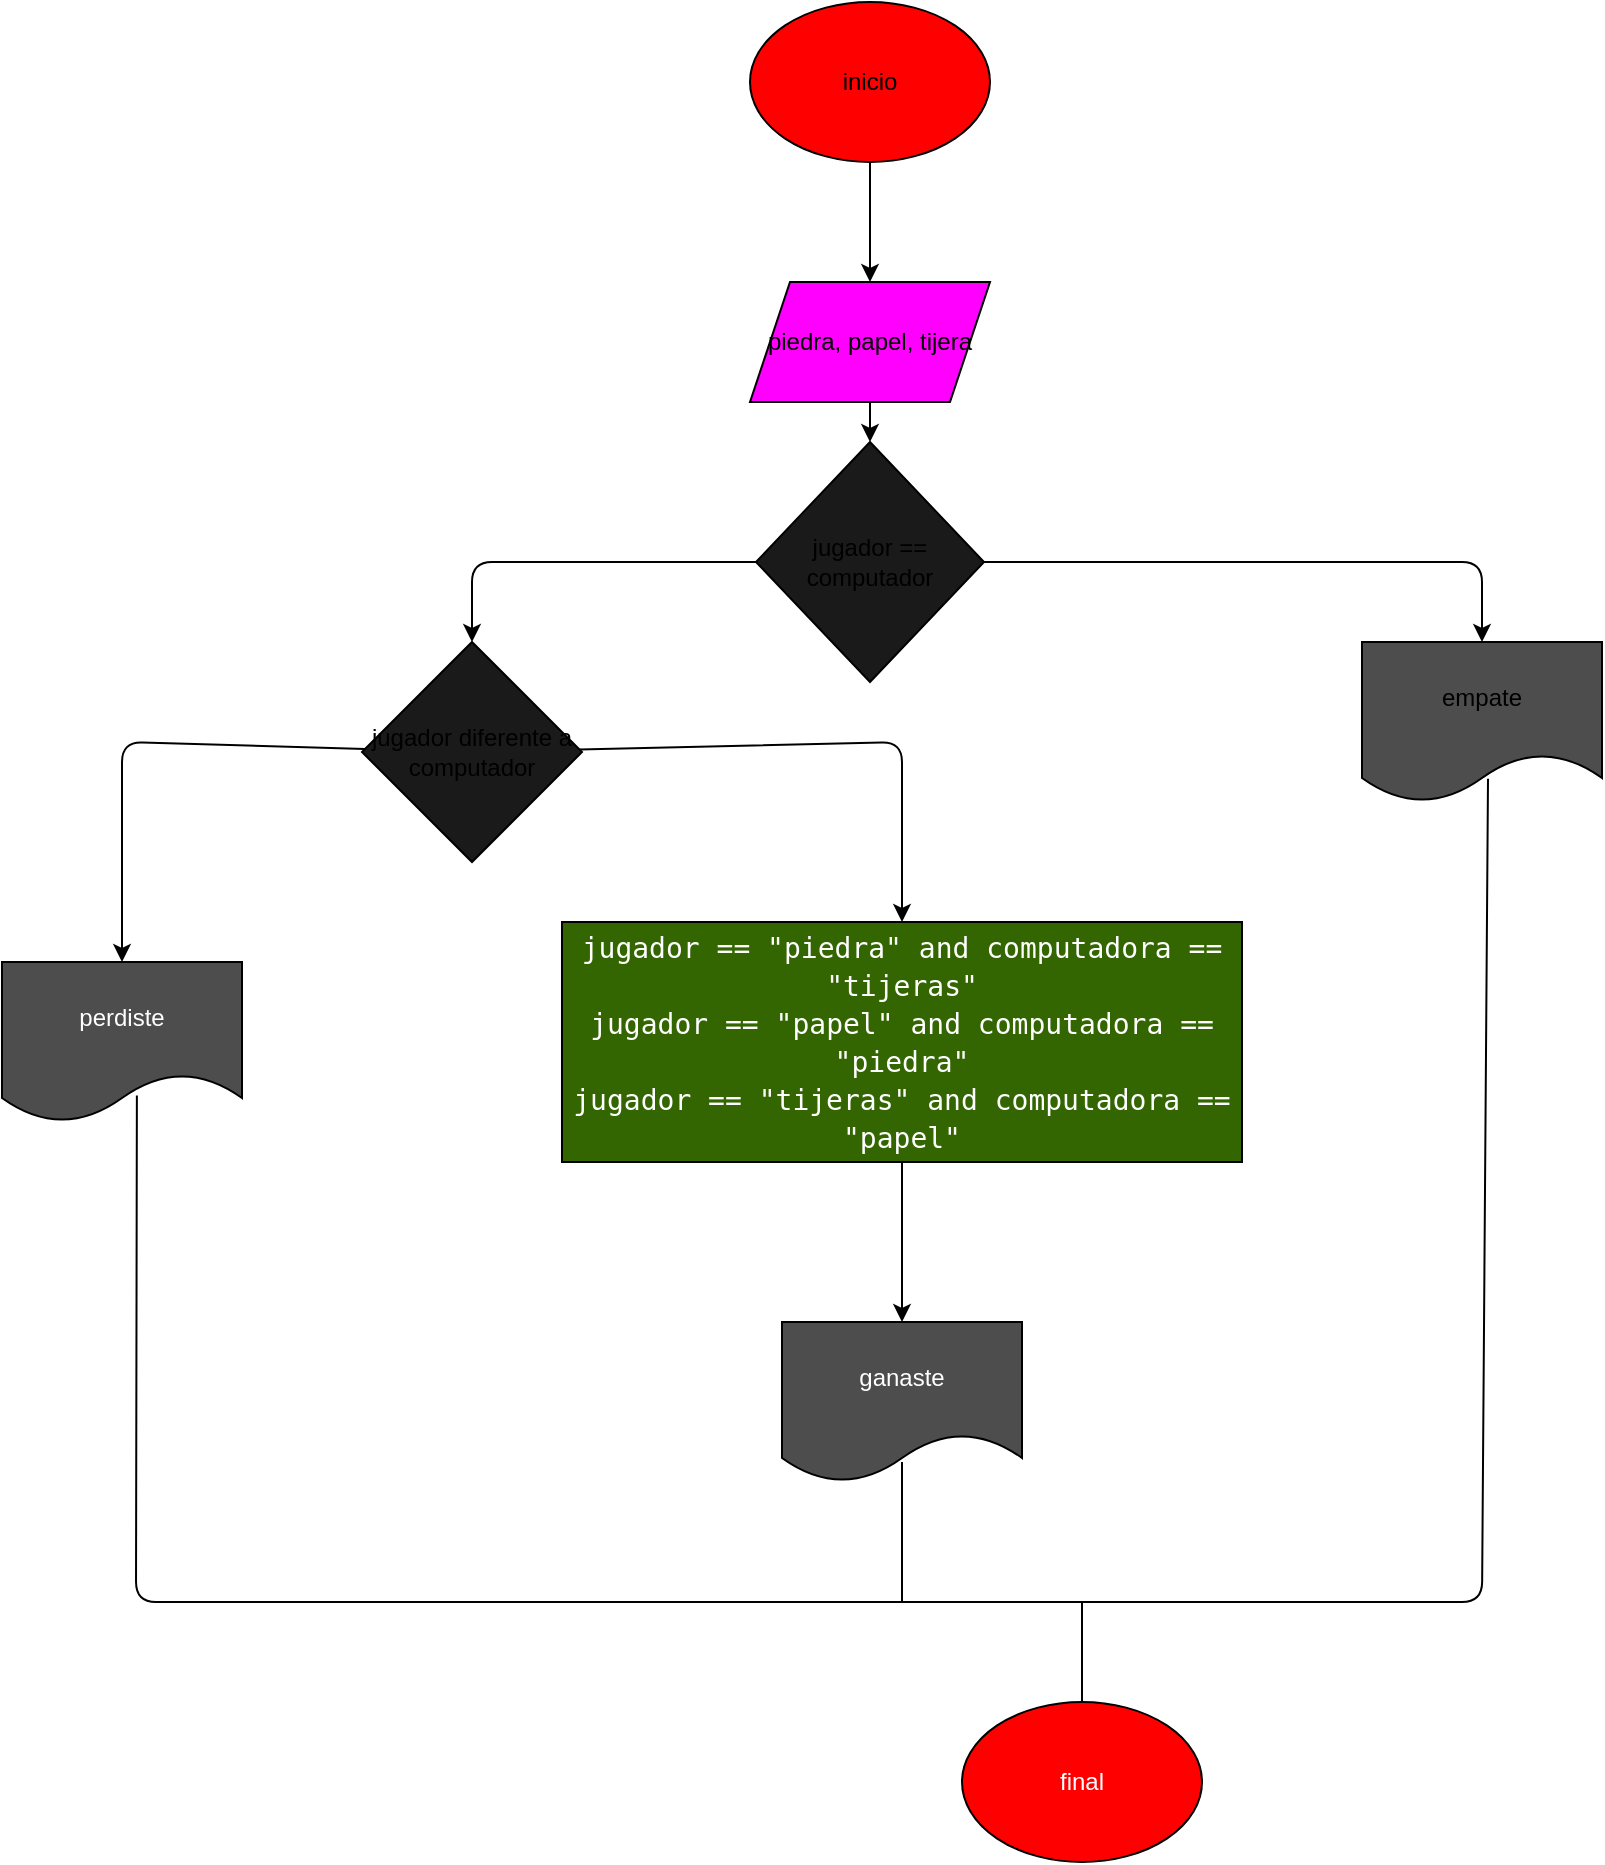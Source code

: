 <mxfile>
    <diagram id="7IdDqs4ng7k7L7DeqqEY" name="Página-1">
        <mxGraphModel dx="1591" dy="1556" grid="1" gridSize="10" guides="1" tooltips="1" connect="1" arrows="1" fold="1" page="1" pageScale="1" pageWidth="827" pageHeight="1169" math="0" shadow="0">
            <root>
                <mxCell id="0"/>
                <mxCell id="1" parent="0"/>
                <mxCell id="10" value="" style="edgeStyle=none;html=1;fontColor=#FFFFFF;" edge="1" parent="1" source="2" target="3">
                    <mxGeometry relative="1" as="geometry"/>
                </mxCell>
                <mxCell id="2" value="inicio" style="ellipse;whiteSpace=wrap;html=1;fillColor=#FF0000;" vertex="1" parent="1">
                    <mxGeometry x="294" y="-40" width="120" height="80" as="geometry"/>
                </mxCell>
                <mxCell id="11" value="" style="edgeStyle=none;html=1;fontColor=#FFFFFF;" edge="1" parent="1" source="3" target="4">
                    <mxGeometry relative="1" as="geometry"/>
                </mxCell>
                <mxCell id="3" value="piedra, papel, tijera" style="shape=parallelogram;perimeter=parallelogramPerimeter;whiteSpace=wrap;html=1;fixedSize=1;fillColor=#FF00FF;" vertex="1" parent="1">
                    <mxGeometry x="294" y="100" width="120" height="60" as="geometry"/>
                </mxCell>
                <mxCell id="12" style="edgeStyle=none;html=1;entryX=0.5;entryY=0;entryDx=0;entryDy=0;fontColor=#FFFFFF;" edge="1" parent="1" source="4" target="5">
                    <mxGeometry relative="1" as="geometry">
                        <Array as="points">
                            <mxPoint x="660" y="240"/>
                        </Array>
                    </mxGeometry>
                </mxCell>
                <mxCell id="13" style="edgeStyle=none;html=1;entryX=0.5;entryY=0;entryDx=0;entryDy=0;fontColor=#FFFFFF;" edge="1" parent="1" source="4" target="6">
                    <mxGeometry relative="1" as="geometry">
                        <Array as="points">
                            <mxPoint x="155" y="240"/>
                        </Array>
                    </mxGeometry>
                </mxCell>
                <mxCell id="4" value="jugador == computador" style="rhombus;whiteSpace=wrap;html=1;fillColor=#1A1A1A;" vertex="1" parent="1">
                    <mxGeometry x="297" y="180" width="114" height="120" as="geometry"/>
                </mxCell>
                <mxCell id="5" value="empate" style="shape=document;whiteSpace=wrap;html=1;boundedLbl=1;fillColor=#4D4D4D;" vertex="1" parent="1">
                    <mxGeometry x="600" y="280" width="120" height="80" as="geometry"/>
                </mxCell>
                <mxCell id="14" style="edgeStyle=none;html=1;entryX=0.5;entryY=0;entryDx=0;entryDy=0;fontColor=#FFFFFF;" edge="1" parent="1" source="6" target="7">
                    <mxGeometry relative="1" as="geometry">
                        <Array as="points">
                            <mxPoint x="370" y="330"/>
                        </Array>
                    </mxGeometry>
                </mxCell>
                <mxCell id="15" style="edgeStyle=none;html=1;entryX=0.5;entryY=0;entryDx=0;entryDy=0;fontColor=#FFFFFF;" edge="1" parent="1" source="6" target="8">
                    <mxGeometry relative="1" as="geometry">
                        <Array as="points">
                            <mxPoint x="-20" y="330"/>
                        </Array>
                    </mxGeometry>
                </mxCell>
                <mxCell id="6" value="jugador diferente a computador" style="rhombus;whiteSpace=wrap;html=1;fillColor=#1A1A1A;" vertex="1" parent="1">
                    <mxGeometry x="100" y="280" width="110" height="110" as="geometry"/>
                </mxCell>
                <mxCell id="16" style="edgeStyle=none;html=1;entryX=0.5;entryY=0;entryDx=0;entryDy=0;fontColor=#FFFFFF;" edge="1" parent="1" source="7" target="9">
                    <mxGeometry relative="1" as="geometry"/>
                </mxCell>
                <mxCell id="7" value="&lt;div style=&quot;font-family: &amp;quot;Droid Sans Mono&amp;quot;, &amp;quot;monospace&amp;quot;, monospace; font-size: 14px; line-height: 19px;&quot;&gt;&lt;div style=&quot;&quot;&gt;&lt;font style=&quot;&quot; color=&quot;#ffffff&quot;&gt;jugador == &quot;piedra&quot; and computadora == &quot;tijeras&quot;&lt;/font&gt;&lt;/div&gt;&lt;div style=&quot;&quot;&gt;&lt;font color=&quot;#ffffff&quot;&gt;jugador == &quot;papel&quot; and computadora == &quot;piedra&quot;&lt;/font&gt;&lt;/div&gt;&lt;div style=&quot;&quot;&gt;&lt;font style=&quot;&quot; color=&quot;#ffffff&quot;&gt;jugador == &quot;tijeras&quot; and computadora == &quot;papel&quot;&lt;/font&gt;&lt;/div&gt;&lt;/div&gt;" style="rounded=0;whiteSpace=wrap;html=1;fillColor=#336600;" vertex="1" parent="1">
                    <mxGeometry x="200" y="420" width="340" height="120" as="geometry"/>
                </mxCell>
                <mxCell id="8" value="perdiste" style="shape=document;whiteSpace=wrap;html=1;boundedLbl=1;labelBackgroundColor=none;fontColor=#FFFFFF;fillColor=#4D4D4D;" vertex="1" parent="1">
                    <mxGeometry x="-80" y="440" width="120" height="80" as="geometry"/>
                </mxCell>
                <mxCell id="9" value="ganaste" style="shape=document;whiteSpace=wrap;html=1;boundedLbl=1;labelBackgroundColor=none;fontColor=#FFFFFF;fillColor=#4D4D4D;" vertex="1" parent="1">
                    <mxGeometry x="310" y="620" width="120" height="80" as="geometry"/>
                </mxCell>
                <mxCell id="17" value="final" style="ellipse;whiteSpace=wrap;html=1;labelBackgroundColor=none;fontColor=#FFFFFF;fillColor=#FF0000;" vertex="1" parent="1">
                    <mxGeometry x="400" y="810" width="120" height="80" as="geometry"/>
                </mxCell>
                <mxCell id="18" value="" style="endArrow=none;html=1;fontColor=#FFFFFF;exitX=0.562;exitY=0.835;exitDx=0;exitDy=0;exitPerimeter=0;" edge="1" parent="1" source="8">
                    <mxGeometry width="50" height="50" relative="1" as="geometry">
                        <mxPoint x="100" y="580" as="sourcePoint"/>
                        <mxPoint x="618.4" y="760" as="targetPoint"/>
                        <Array as="points">
                            <mxPoint x="-13" y="760"/>
                        </Array>
                    </mxGeometry>
                </mxCell>
                <mxCell id="19" value="" style="endArrow=none;html=1;fontColor=#FFFFFF;entryX=0.525;entryY=0.855;entryDx=0;entryDy=0;entryPerimeter=0;" edge="1" parent="1" target="5">
                    <mxGeometry width="50" height="50" relative="1" as="geometry">
                        <mxPoint x="400" y="760" as="sourcePoint"/>
                        <mxPoint x="540" y="470" as="targetPoint"/>
                        <Array as="points">
                            <mxPoint x="660" y="760"/>
                        </Array>
                    </mxGeometry>
                </mxCell>
                <mxCell id="20" value="" style="endArrow=none;html=1;fontColor=#FFFFFF;exitX=0.5;exitY=0;exitDx=0;exitDy=0;" edge="1" parent="1" source="17">
                    <mxGeometry width="50" height="50" relative="1" as="geometry">
                        <mxPoint x="490" y="720" as="sourcePoint"/>
                        <mxPoint x="460" y="760" as="targetPoint"/>
                    </mxGeometry>
                </mxCell>
                <mxCell id="21" value="" style="endArrow=none;html=1;fontColor=#FFFFFF;entryX=0.5;entryY=0.875;entryDx=0;entryDy=0;entryPerimeter=0;" edge="1" parent="1" target="9">
                    <mxGeometry width="50" height="50" relative="1" as="geometry">
                        <mxPoint x="370" y="760" as="sourcePoint"/>
                        <mxPoint x="540" y="670" as="targetPoint"/>
                    </mxGeometry>
                </mxCell>
            </root>
        </mxGraphModel>
    </diagram>
</mxfile>